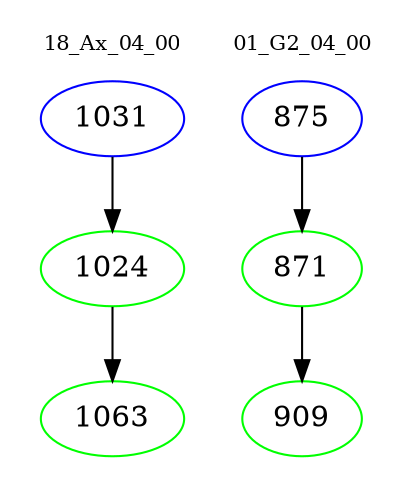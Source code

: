 digraph{
subgraph cluster_0 {
color = white
label = "18_Ax_04_00";
fontsize=10;
T0_1031 [label="1031", color="blue"]
T0_1031 -> T0_1024 [color="black"]
T0_1024 [label="1024", color="green"]
T0_1024 -> T0_1063 [color="black"]
T0_1063 [label="1063", color="green"]
}
subgraph cluster_1 {
color = white
label = "01_G2_04_00";
fontsize=10;
T1_875 [label="875", color="blue"]
T1_875 -> T1_871 [color="black"]
T1_871 [label="871", color="green"]
T1_871 -> T1_909 [color="black"]
T1_909 [label="909", color="green"]
}
}
